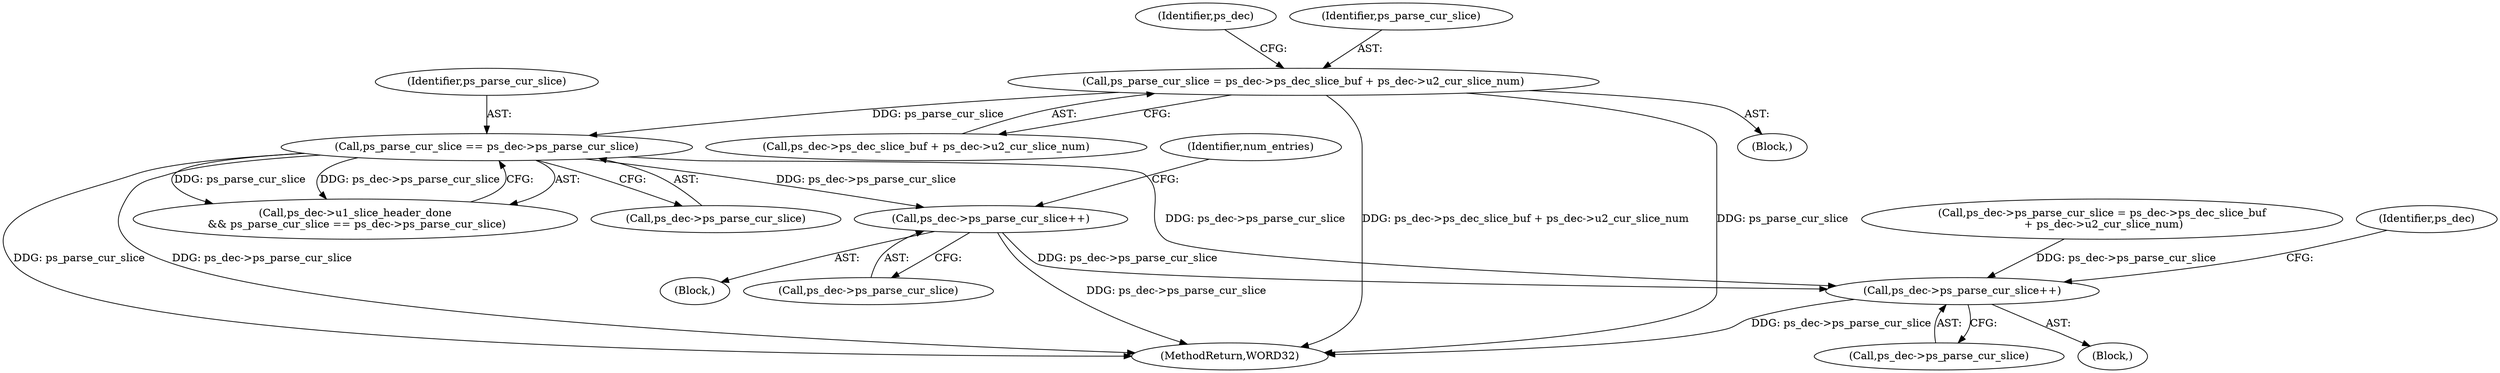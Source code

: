 digraph "0_Android_494561291a503840f385fbcd11d9bc5f4dc502b8_0@pointer" {
"1000821" [label="(Call,ps_dec->ps_parse_cur_slice++)"];
"1000560" [label="(Call,ps_parse_cur_slice == ps_dec->ps_parse_cur_slice)"];
"1000546" [label="(Call,ps_parse_cur_slice = ps_dec->ps_dec_slice_buf + ps_dec->u2_cur_slice_num)"];
"1001408" [label="(Call,ps_dec->ps_parse_cur_slice++)"];
"1001450" [label="(MethodReturn,WORD32)"];
"1001407" [label="(Block,)"];
"1000558" [label="(Identifier,ps_dec)"];
"1000546" [label="(Call,ps_parse_cur_slice = ps_dec->ps_dec_slice_buf + ps_dec->u2_cur_slice_num)"];
"1000544" [label="(Block,)"];
"1001408" [label="(Call,ps_dec->ps_parse_cur_slice++)"];
"1000561" [label="(Identifier,ps_parse_cur_slice)"];
"1000822" [label="(Call,ps_dec->ps_parse_cur_slice)"];
"1000843" [label="(Identifier,num_entries)"];
"1000827" [label="(Call,ps_dec->ps_parse_cur_slice = ps_dec->ps_dec_slice_buf\n + ps_dec->u2_cur_slice_num)"];
"1000802" [label="(Block,)"];
"1000547" [label="(Identifier,ps_parse_cur_slice)"];
"1000548" [label="(Call,ps_dec->ps_dec_slice_buf + ps_dec->u2_cur_slice_num)"];
"1001409" [label="(Call,ps_dec->ps_parse_cur_slice)"];
"1001414" [label="(Identifier,ps_dec)"];
"1000560" [label="(Call,ps_parse_cur_slice == ps_dec->ps_parse_cur_slice)"];
"1000821" [label="(Call,ps_dec->ps_parse_cur_slice++)"];
"1000562" [label="(Call,ps_dec->ps_parse_cur_slice)"];
"1000556" [label="(Call,ps_dec->u1_slice_header_done\n && ps_parse_cur_slice == ps_dec->ps_parse_cur_slice)"];
"1000821" -> "1000802"  [label="AST: "];
"1000821" -> "1000822"  [label="CFG: "];
"1000822" -> "1000821"  [label="AST: "];
"1000843" -> "1000821"  [label="CFG: "];
"1000821" -> "1001450"  [label="DDG: ps_dec->ps_parse_cur_slice"];
"1000560" -> "1000821"  [label="DDG: ps_dec->ps_parse_cur_slice"];
"1000821" -> "1001408"  [label="DDG: ps_dec->ps_parse_cur_slice"];
"1000560" -> "1000556"  [label="AST: "];
"1000560" -> "1000562"  [label="CFG: "];
"1000561" -> "1000560"  [label="AST: "];
"1000562" -> "1000560"  [label="AST: "];
"1000556" -> "1000560"  [label="CFG: "];
"1000560" -> "1001450"  [label="DDG: ps_dec->ps_parse_cur_slice"];
"1000560" -> "1001450"  [label="DDG: ps_parse_cur_slice"];
"1000560" -> "1000556"  [label="DDG: ps_parse_cur_slice"];
"1000560" -> "1000556"  [label="DDG: ps_dec->ps_parse_cur_slice"];
"1000546" -> "1000560"  [label="DDG: ps_parse_cur_slice"];
"1000560" -> "1001408"  [label="DDG: ps_dec->ps_parse_cur_slice"];
"1000546" -> "1000544"  [label="AST: "];
"1000546" -> "1000548"  [label="CFG: "];
"1000547" -> "1000546"  [label="AST: "];
"1000548" -> "1000546"  [label="AST: "];
"1000558" -> "1000546"  [label="CFG: "];
"1000546" -> "1001450"  [label="DDG: ps_dec->ps_dec_slice_buf + ps_dec->u2_cur_slice_num"];
"1000546" -> "1001450"  [label="DDG: ps_parse_cur_slice"];
"1001408" -> "1001407"  [label="AST: "];
"1001408" -> "1001409"  [label="CFG: "];
"1001409" -> "1001408"  [label="AST: "];
"1001414" -> "1001408"  [label="CFG: "];
"1001408" -> "1001450"  [label="DDG: ps_dec->ps_parse_cur_slice"];
"1000827" -> "1001408"  [label="DDG: ps_dec->ps_parse_cur_slice"];
}
